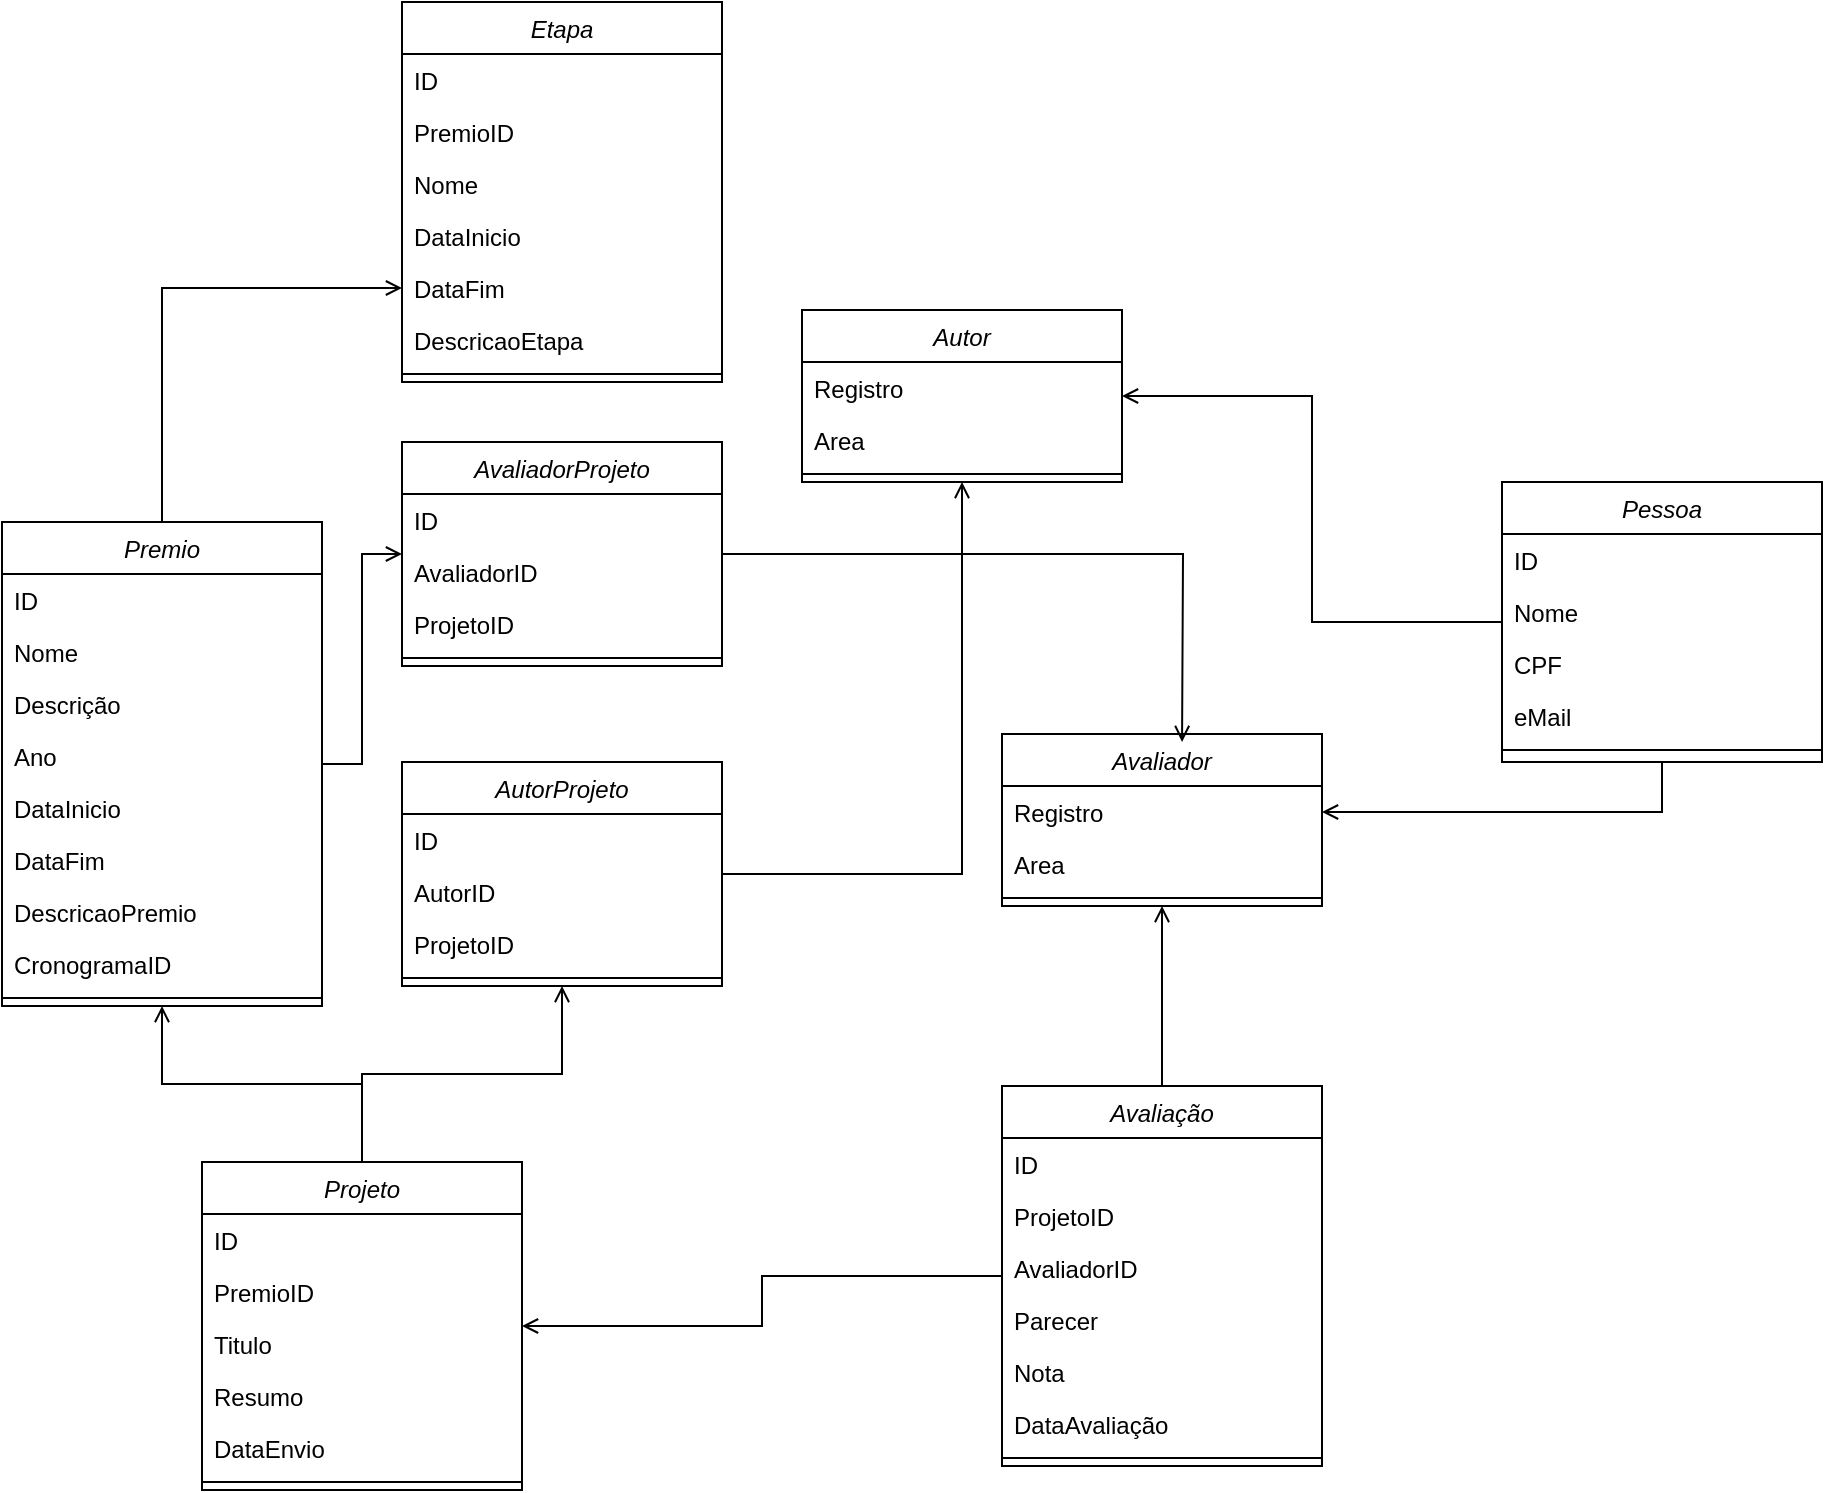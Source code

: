 <mxfile version="20.8.16" type="device"><diagram id="C5RBs43oDa-KdzZeNtuy" name="Page-1"><mxGraphModel dx="819" dy="477" grid="1" gridSize="10" guides="1" tooltips="1" connect="1" arrows="1" fold="1" page="1" pageScale="1" pageWidth="1169" pageHeight="827" math="0" shadow="0"><root><mxCell id="WIyWlLk6GJQsqaUBKTNV-0"/><mxCell id="WIyWlLk6GJQsqaUBKTNV-1" parent="WIyWlLk6GJQsqaUBKTNV-0"/><mxCell id="_KlcqFOkR2gz1ytDMjxA-25" value="" style="edgeStyle=orthogonalEdgeStyle;rounded=0;orthogonalLoop=1;jettySize=auto;html=1;endArrow=open;endFill=0;" parent="WIyWlLk6GJQsqaUBKTNV-1" source="zkfFHV4jXpPFQw0GAbJ--0" target="_KlcqFOkR2gz1ytDMjxA-20" edge="1"><mxGeometry relative="1" as="geometry"/></mxCell><mxCell id="_KlcqFOkR2gz1ytDMjxA-85" style="edgeStyle=orthogonalEdgeStyle;rounded=0;orthogonalLoop=1;jettySize=auto;html=1;endArrow=open;endFill=0;" parent="WIyWlLk6GJQsqaUBKTNV-1" source="zkfFHV4jXpPFQw0GAbJ--0" target="_KlcqFOkR2gz1ytDMjxA-79" edge="1"><mxGeometry relative="1" as="geometry"/></mxCell><mxCell id="zkfFHV4jXpPFQw0GAbJ--0" value="Premio" style="swimlane;fontStyle=2;align=center;verticalAlign=top;childLayout=stackLayout;horizontal=1;startSize=26;horizontalStack=0;resizeParent=1;resizeLast=0;collapsible=1;marginBottom=0;rounded=0;shadow=0;strokeWidth=1;" parent="WIyWlLk6GJQsqaUBKTNV-1" vertex="1"><mxGeometry x="40" y="320" width="160" height="242" as="geometry"><mxRectangle x="220" y="120" width="160" height="26" as="alternateBounds"/></mxGeometry></mxCell><mxCell id="_KlcqFOkR2gz1ytDMjxA-12" value="ID" style="text;align=left;verticalAlign=top;spacingLeft=4;spacingRight=4;overflow=hidden;rotatable=0;points=[[0,0.5],[1,0.5]];portConstraint=eastwest;" parent="zkfFHV4jXpPFQw0GAbJ--0" vertex="1"><mxGeometry y="26" width="160" height="26" as="geometry"/></mxCell><mxCell id="zkfFHV4jXpPFQw0GAbJ--1" value="Nome" style="text;align=left;verticalAlign=top;spacingLeft=4;spacingRight=4;overflow=hidden;rotatable=0;points=[[0,0.5],[1,0.5]];portConstraint=eastwest;" parent="zkfFHV4jXpPFQw0GAbJ--0" vertex="1"><mxGeometry y="52" width="160" height="26" as="geometry"/></mxCell><mxCell id="zkfFHV4jXpPFQw0GAbJ--2" value="Descrição" style="text;align=left;verticalAlign=top;spacingLeft=4;spacingRight=4;overflow=hidden;rotatable=0;points=[[0,0.5],[1,0.5]];portConstraint=eastwest;rounded=0;shadow=0;html=0;" parent="zkfFHV4jXpPFQw0GAbJ--0" vertex="1"><mxGeometry y="78" width="160" height="26" as="geometry"/></mxCell><mxCell id="_KlcqFOkR2gz1ytDMjxA-4" value="Ano" style="text;align=left;verticalAlign=top;spacingLeft=4;spacingRight=4;overflow=hidden;rotatable=0;points=[[0,0.5],[1,0.5]];portConstraint=eastwest;rounded=0;shadow=0;html=0;" parent="zkfFHV4jXpPFQw0GAbJ--0" vertex="1"><mxGeometry y="104" width="160" height="26" as="geometry"/></mxCell><mxCell id="_KlcqFOkR2gz1ytDMjxA-127" value="DataInicio" style="text;align=left;verticalAlign=top;spacingLeft=4;spacingRight=4;overflow=hidden;rotatable=0;points=[[0,0.5],[1,0.5]];portConstraint=eastwest;rounded=0;shadow=0;html=0;" parent="zkfFHV4jXpPFQw0GAbJ--0" vertex="1"><mxGeometry y="130" width="160" height="26" as="geometry"/></mxCell><mxCell id="_KlcqFOkR2gz1ytDMjxA-128" value="DataFim" style="text;align=left;verticalAlign=top;spacingLeft=4;spacingRight=4;overflow=hidden;rotatable=0;points=[[0,0.5],[1,0.5]];portConstraint=eastwest;rounded=0;shadow=0;html=0;" parent="zkfFHV4jXpPFQw0GAbJ--0" vertex="1"><mxGeometry y="156" width="160" height="26" as="geometry"/></mxCell><mxCell id="_KlcqFOkR2gz1ytDMjxA-23" value="DescricaoPremio" style="text;align=left;verticalAlign=top;spacingLeft=4;spacingRight=4;overflow=hidden;rotatable=0;points=[[0,0.5],[1,0.5]];portConstraint=eastwest;rounded=0;shadow=0;html=0;" parent="zkfFHV4jXpPFQw0GAbJ--0" vertex="1"><mxGeometry y="182" width="160" height="26" as="geometry"/></mxCell><mxCell id="zkfFHV4jXpPFQw0GAbJ--3" value="CronogramaID" style="text;align=left;verticalAlign=top;spacingLeft=4;spacingRight=4;overflow=hidden;rotatable=0;points=[[0,0.5],[1,0.5]];portConstraint=eastwest;rounded=0;shadow=0;html=0;" parent="zkfFHV4jXpPFQw0GAbJ--0" vertex="1"><mxGeometry y="208" width="160" height="26" as="geometry"/></mxCell><mxCell id="zkfFHV4jXpPFQw0GAbJ--4" value="" style="line;html=1;strokeWidth=1;align=left;verticalAlign=middle;spacingTop=-1;spacingLeft=3;spacingRight=3;rotatable=0;labelPosition=right;points=[];portConstraint=eastwest;" parent="zkfFHV4jXpPFQw0GAbJ--0" vertex="1"><mxGeometry y="234" width="160" height="8" as="geometry"/></mxCell><mxCell id="_KlcqFOkR2gz1ytDMjxA-13" value="Etapa" style="swimlane;fontStyle=2;align=center;verticalAlign=top;childLayout=stackLayout;horizontal=1;startSize=26;horizontalStack=0;resizeParent=1;resizeLast=0;collapsible=1;marginBottom=0;rounded=0;shadow=0;strokeWidth=1;" parent="WIyWlLk6GJQsqaUBKTNV-1" vertex="1"><mxGeometry x="240" y="60" width="160" height="190" as="geometry"><mxRectangle x="220" y="120" width="160" height="26" as="alternateBounds"/></mxGeometry></mxCell><mxCell id="_KlcqFOkR2gz1ytDMjxA-18" value="ID" style="text;align=left;verticalAlign=top;spacingLeft=4;spacingRight=4;overflow=hidden;rotatable=0;points=[[0,0.5],[1,0.5]];portConstraint=eastwest;" parent="_KlcqFOkR2gz1ytDMjxA-13" vertex="1"><mxGeometry y="26" width="160" height="26" as="geometry"/></mxCell><mxCell id="_KlcqFOkR2gz1ytDMjxA-15" value="PremioID" style="text;align=left;verticalAlign=top;spacingLeft=4;spacingRight=4;overflow=hidden;rotatable=0;points=[[0,0.5],[1,0.5]];portConstraint=eastwest;rounded=0;shadow=0;html=0;" parent="_KlcqFOkR2gz1ytDMjxA-13" vertex="1"><mxGeometry y="52" width="160" height="26" as="geometry"/></mxCell><mxCell id="_KlcqFOkR2gz1ytDMjxA-14" value="Nome" style="text;align=left;verticalAlign=top;spacingLeft=4;spacingRight=4;overflow=hidden;rotatable=0;points=[[0,0.5],[1,0.5]];portConstraint=eastwest;" parent="_KlcqFOkR2gz1ytDMjxA-13" vertex="1"><mxGeometry y="78" width="160" height="26" as="geometry"/></mxCell><mxCell id="_KlcqFOkR2gz1ytDMjxA-21" value="DataInicio" style="text;align=left;verticalAlign=top;spacingLeft=4;spacingRight=4;overflow=hidden;rotatable=0;points=[[0,0.5],[1,0.5]];portConstraint=eastwest;rounded=0;shadow=0;html=0;" parent="_KlcqFOkR2gz1ytDMjxA-13" vertex="1"><mxGeometry y="104" width="160" height="26" as="geometry"/></mxCell><mxCell id="_KlcqFOkR2gz1ytDMjxA-20" value="DataFim" style="text;align=left;verticalAlign=top;spacingLeft=4;spacingRight=4;overflow=hidden;rotatable=0;points=[[0,0.5],[1,0.5]];portConstraint=eastwest;rounded=0;shadow=0;html=0;" parent="_KlcqFOkR2gz1ytDMjxA-13" vertex="1"><mxGeometry y="130" width="160" height="26" as="geometry"/></mxCell><mxCell id="_KlcqFOkR2gz1ytDMjxA-22" value="DescricaoEtapa" style="text;align=left;verticalAlign=top;spacingLeft=4;spacingRight=4;overflow=hidden;rotatable=0;points=[[0,0.5],[1,0.5]];portConstraint=eastwest;rounded=0;shadow=0;html=0;" parent="_KlcqFOkR2gz1ytDMjxA-13" vertex="1"><mxGeometry y="156" width="160" height="26" as="geometry"/></mxCell><mxCell id="_KlcqFOkR2gz1ytDMjxA-16" value="" style="line;html=1;strokeWidth=1;align=left;verticalAlign=middle;spacingTop=-1;spacingLeft=3;spacingRight=3;rotatable=0;labelPosition=right;points=[];portConstraint=eastwest;" parent="_KlcqFOkR2gz1ytDMjxA-13" vertex="1"><mxGeometry y="182" width="160" height="8" as="geometry"/></mxCell><mxCell id="_KlcqFOkR2gz1ytDMjxA-88" style="edgeStyle=orthogonalEdgeStyle;rounded=0;orthogonalLoop=1;jettySize=auto;html=1;endArrow=open;endFill=0;" parent="WIyWlLk6GJQsqaUBKTNV-1" source="_KlcqFOkR2gz1ytDMjxA-44" target="_KlcqFOkR2gz1ytDMjxA-66" edge="1"><mxGeometry relative="1" as="geometry"/></mxCell><mxCell id="_KlcqFOkR2gz1ytDMjxA-89" style="edgeStyle=orthogonalEdgeStyle;rounded=0;orthogonalLoop=1;jettySize=auto;html=1;endArrow=open;endFill=0;entryX=1;entryY=0.5;entryDx=0;entryDy=0;" parent="WIyWlLk6GJQsqaUBKTNV-1" source="_KlcqFOkR2gz1ytDMjxA-44" target="_KlcqFOkR2gz1ytDMjxA-75" edge="1"><mxGeometry relative="1" as="geometry"><mxPoint x="730" y="460" as="targetPoint"/></mxGeometry></mxCell><mxCell id="_KlcqFOkR2gz1ytDMjxA-44" value="Pessoa" style="swimlane;fontStyle=2;align=center;verticalAlign=top;childLayout=stackLayout;horizontal=1;startSize=26;horizontalStack=0;resizeParent=1;resizeLast=0;collapsible=1;marginBottom=0;rounded=0;shadow=0;strokeWidth=1;" parent="WIyWlLk6GJQsqaUBKTNV-1" vertex="1"><mxGeometry x="790" y="300" width="160" height="140" as="geometry"><mxRectangle x="220" y="120" width="160" height="26" as="alternateBounds"/></mxGeometry></mxCell><mxCell id="JxaVIN9anvwZZlhdg2Lp-0" value="ID" style="text;align=left;verticalAlign=top;spacingLeft=4;spacingRight=4;overflow=hidden;rotatable=0;points=[[0,0.5],[1,0.5]];portConstraint=eastwest;" vertex="1" parent="_KlcqFOkR2gz1ytDMjxA-44"><mxGeometry y="26" width="160" height="26" as="geometry"/></mxCell><mxCell id="_KlcqFOkR2gz1ytDMjxA-46" value="Nome" style="text;align=left;verticalAlign=top;spacingLeft=4;spacingRight=4;overflow=hidden;rotatable=0;points=[[0,0.5],[1,0.5]];portConstraint=eastwest;" parent="_KlcqFOkR2gz1ytDMjxA-44" vertex="1"><mxGeometry y="52" width="160" height="26" as="geometry"/></mxCell><mxCell id="_KlcqFOkR2gz1ytDMjxA-47" value="CPF" style="text;align=left;verticalAlign=top;spacingLeft=4;spacingRight=4;overflow=hidden;rotatable=0;points=[[0,0.5],[1,0.5]];portConstraint=eastwest;rounded=0;shadow=0;html=0;" parent="_KlcqFOkR2gz1ytDMjxA-44" vertex="1"><mxGeometry y="78" width="160" height="26" as="geometry"/></mxCell><mxCell id="_KlcqFOkR2gz1ytDMjxA-48" value="eMail" style="text;align=left;verticalAlign=top;spacingLeft=4;spacingRight=4;overflow=hidden;rotatable=0;points=[[0,0.5],[1,0.5]];portConstraint=eastwest;rounded=0;shadow=0;html=0;" parent="_KlcqFOkR2gz1ytDMjxA-44" vertex="1"><mxGeometry y="104" width="160" height="26" as="geometry"/></mxCell><mxCell id="_KlcqFOkR2gz1ytDMjxA-49" value="" style="line;html=1;strokeWidth=1;align=left;verticalAlign=middle;spacingTop=-1;spacingLeft=3;spacingRight=3;rotatable=0;labelPosition=right;points=[];portConstraint=eastwest;" parent="_KlcqFOkR2gz1ytDMjxA-44" vertex="1"><mxGeometry y="130" width="160" height="8" as="geometry"/></mxCell><mxCell id="_KlcqFOkR2gz1ytDMjxA-66" value="Autor" style="swimlane;fontStyle=2;align=center;verticalAlign=top;childLayout=stackLayout;horizontal=1;startSize=26;horizontalStack=0;resizeParent=1;resizeLast=0;collapsible=1;marginBottom=0;rounded=0;shadow=0;strokeWidth=1;" parent="WIyWlLk6GJQsqaUBKTNV-1" vertex="1"><mxGeometry x="440" y="214" width="160" height="86" as="geometry"><mxRectangle x="220" y="120" width="160" height="26" as="alternateBounds"/></mxGeometry></mxCell><mxCell id="_KlcqFOkR2gz1ytDMjxA-67" value="Registro" style="text;align=left;verticalAlign=top;spacingLeft=4;spacingRight=4;overflow=hidden;rotatable=0;points=[[0,0.5],[1,0.5]];portConstraint=eastwest;rounded=0;shadow=0;html=0;" parent="_KlcqFOkR2gz1ytDMjxA-66" vertex="1"><mxGeometry y="26" width="160" height="26" as="geometry"/></mxCell><mxCell id="_KlcqFOkR2gz1ytDMjxA-69" value="Area" style="text;align=left;verticalAlign=top;spacingLeft=4;spacingRight=4;overflow=hidden;rotatable=0;points=[[0,0.5],[1,0.5]];portConstraint=eastwest;rounded=0;shadow=0;html=0;" parent="_KlcqFOkR2gz1ytDMjxA-66" vertex="1"><mxGeometry y="52" width="160" height="26" as="geometry"/></mxCell><mxCell id="_KlcqFOkR2gz1ytDMjxA-68" value="" style="line;html=1;strokeWidth=1;align=left;verticalAlign=middle;spacingTop=-1;spacingLeft=3;spacingRight=3;rotatable=0;labelPosition=right;points=[];portConstraint=eastwest;" parent="_KlcqFOkR2gz1ytDMjxA-66" vertex="1"><mxGeometry y="78" width="160" height="8" as="geometry"/></mxCell><mxCell id="_KlcqFOkR2gz1ytDMjxA-72" value="Avaliador" style="swimlane;fontStyle=2;align=center;verticalAlign=top;childLayout=stackLayout;horizontal=1;startSize=26;horizontalStack=0;resizeParent=1;resizeLast=0;collapsible=1;marginBottom=0;rounded=0;shadow=0;strokeWidth=1;" parent="WIyWlLk6GJQsqaUBKTNV-1" vertex="1"><mxGeometry x="540" y="426" width="160" height="86" as="geometry"><mxRectangle x="220" y="120" width="160" height="26" as="alternateBounds"/></mxGeometry></mxCell><mxCell id="_KlcqFOkR2gz1ytDMjxA-75" value="Registro" style="text;align=left;verticalAlign=top;spacingLeft=4;spacingRight=4;overflow=hidden;rotatable=0;points=[[0,0.5],[1,0.5]];portConstraint=eastwest;rounded=0;shadow=0;html=0;" parent="_KlcqFOkR2gz1ytDMjxA-72" vertex="1"><mxGeometry y="26" width="160" height="26" as="geometry"/></mxCell><mxCell id="_KlcqFOkR2gz1ytDMjxA-76" value="Area" style="text;align=left;verticalAlign=top;spacingLeft=4;spacingRight=4;overflow=hidden;rotatable=0;points=[[0,0.5],[1,0.5]];portConstraint=eastwest;rounded=0;shadow=0;html=0;" parent="_KlcqFOkR2gz1ytDMjxA-72" vertex="1"><mxGeometry y="52" width="160" height="26" as="geometry"/></mxCell><mxCell id="_KlcqFOkR2gz1ytDMjxA-77" value="" style="line;html=1;strokeWidth=1;align=left;verticalAlign=middle;spacingTop=-1;spacingLeft=3;spacingRight=3;rotatable=0;labelPosition=right;points=[];portConstraint=eastwest;" parent="_KlcqFOkR2gz1ytDMjxA-72" vertex="1"><mxGeometry y="78" width="160" height="8" as="geometry"/></mxCell><mxCell id="_KlcqFOkR2gz1ytDMjxA-87" style="edgeStyle=orthogonalEdgeStyle;rounded=0;orthogonalLoop=1;jettySize=auto;html=1;endArrow=open;endFill=0;" parent="WIyWlLk6GJQsqaUBKTNV-1" source="_KlcqFOkR2gz1ytDMjxA-79" edge="1"><mxGeometry relative="1" as="geometry"><mxPoint x="630.029" y="430" as="targetPoint"/></mxGeometry></mxCell><mxCell id="_KlcqFOkR2gz1ytDMjxA-79" value="AvaliadorProjeto" style="swimlane;fontStyle=2;align=center;verticalAlign=top;childLayout=stackLayout;horizontal=1;startSize=26;horizontalStack=0;resizeParent=1;resizeLast=0;collapsible=1;marginBottom=0;rounded=0;shadow=0;strokeWidth=1;" parent="WIyWlLk6GJQsqaUBKTNV-1" vertex="1"><mxGeometry x="240" y="280" width="160" height="112" as="geometry"><mxRectangle x="220" y="120" width="160" height="26" as="alternateBounds"/></mxGeometry></mxCell><mxCell id="_KlcqFOkR2gz1ytDMjxA-80" value="ID" style="text;align=left;verticalAlign=top;spacingLeft=4;spacingRight=4;overflow=hidden;rotatable=0;points=[[0,0.5],[1,0.5]];portConstraint=eastwest;rounded=0;shadow=0;html=0;" parent="_KlcqFOkR2gz1ytDMjxA-79" vertex="1"><mxGeometry y="26" width="160" height="26" as="geometry"/></mxCell><mxCell id="_KlcqFOkR2gz1ytDMjxA-81" value="AvaliadorID" style="text;align=left;verticalAlign=top;spacingLeft=4;spacingRight=4;overflow=hidden;rotatable=0;points=[[0,0.5],[1,0.5]];portConstraint=eastwest;rounded=0;shadow=0;html=0;" parent="_KlcqFOkR2gz1ytDMjxA-79" vertex="1"><mxGeometry y="52" width="160" height="26" as="geometry"/></mxCell><mxCell id="_KlcqFOkR2gz1ytDMjxA-82" value="ProjetoID" style="text;align=left;verticalAlign=top;spacingLeft=4;spacingRight=4;overflow=hidden;rotatable=0;points=[[0,0.5],[1,0.5]];portConstraint=eastwest;rounded=0;shadow=0;html=0;" parent="_KlcqFOkR2gz1ytDMjxA-79" vertex="1"><mxGeometry y="78" width="160" height="26" as="geometry"/></mxCell><mxCell id="_KlcqFOkR2gz1ytDMjxA-83" value="" style="line;html=1;strokeWidth=1;align=left;verticalAlign=middle;spacingTop=-1;spacingLeft=3;spacingRight=3;rotatable=0;labelPosition=right;points=[];portConstraint=eastwest;" parent="_KlcqFOkR2gz1ytDMjxA-79" vertex="1"><mxGeometry y="104" width="160" height="8" as="geometry"/></mxCell><mxCell id="_KlcqFOkR2gz1ytDMjxA-108" style="edgeStyle=orthogonalEdgeStyle;rounded=0;orthogonalLoop=1;jettySize=auto;html=1;endArrow=open;endFill=0;" parent="WIyWlLk6GJQsqaUBKTNV-1" source="_KlcqFOkR2gz1ytDMjxA-99" target="zkfFHV4jXpPFQw0GAbJ--0" edge="1"><mxGeometry relative="1" as="geometry"/></mxCell><mxCell id="_KlcqFOkR2gz1ytDMjxA-114" style="edgeStyle=orthogonalEdgeStyle;rounded=0;orthogonalLoop=1;jettySize=auto;html=1;endArrow=open;endFill=0;" parent="WIyWlLk6GJQsqaUBKTNV-1" source="_KlcqFOkR2gz1ytDMjxA-99" target="_KlcqFOkR2gz1ytDMjxA-109" edge="1"><mxGeometry relative="1" as="geometry"/></mxCell><mxCell id="_KlcqFOkR2gz1ytDMjxA-99" value="Projeto" style="swimlane;fontStyle=2;align=center;verticalAlign=top;childLayout=stackLayout;horizontal=1;startSize=26;horizontalStack=0;resizeParent=1;resizeLast=0;collapsible=1;marginBottom=0;rounded=0;shadow=0;strokeWidth=1;" parent="WIyWlLk6GJQsqaUBKTNV-1" vertex="1"><mxGeometry x="140" y="640" width="160" height="164" as="geometry"><mxRectangle x="220" y="120" width="160" height="26" as="alternateBounds"/></mxGeometry></mxCell><mxCell id="_KlcqFOkR2gz1ytDMjxA-100" value="ID" style="text;align=left;verticalAlign=top;spacingLeft=4;spacingRight=4;overflow=hidden;rotatable=0;points=[[0,0.5],[1,0.5]];portConstraint=eastwest;" parent="_KlcqFOkR2gz1ytDMjxA-99" vertex="1"><mxGeometry y="26" width="160" height="26" as="geometry"/></mxCell><mxCell id="_KlcqFOkR2gz1ytDMjxA-101" value="PremioID" style="text;align=left;verticalAlign=top;spacingLeft=4;spacingRight=4;overflow=hidden;rotatable=0;points=[[0,0.5],[1,0.5]];portConstraint=eastwest;rounded=0;shadow=0;html=0;" parent="_KlcqFOkR2gz1ytDMjxA-99" vertex="1"><mxGeometry y="52" width="160" height="26" as="geometry"/></mxCell><mxCell id="_KlcqFOkR2gz1ytDMjxA-102" value="Titulo" style="text;align=left;verticalAlign=top;spacingLeft=4;spacingRight=4;overflow=hidden;rotatable=0;points=[[0,0.5],[1,0.5]];portConstraint=eastwest;" parent="_KlcqFOkR2gz1ytDMjxA-99" vertex="1"><mxGeometry y="78" width="160" height="26" as="geometry"/></mxCell><mxCell id="_KlcqFOkR2gz1ytDMjxA-103" value="Resumo" style="text;align=left;verticalAlign=top;spacingLeft=4;spacingRight=4;overflow=hidden;rotatable=0;points=[[0,0.5],[1,0.5]];portConstraint=eastwest;rounded=0;shadow=0;html=0;" parent="_KlcqFOkR2gz1ytDMjxA-99" vertex="1"><mxGeometry y="104" width="160" height="26" as="geometry"/></mxCell><mxCell id="_KlcqFOkR2gz1ytDMjxA-104" value="DataEnvio" style="text;align=left;verticalAlign=top;spacingLeft=4;spacingRight=4;overflow=hidden;rotatable=0;points=[[0,0.5],[1,0.5]];portConstraint=eastwest;rounded=0;shadow=0;html=0;" parent="_KlcqFOkR2gz1ytDMjxA-99" vertex="1"><mxGeometry y="130" width="160" height="26" as="geometry"/></mxCell><mxCell id="_KlcqFOkR2gz1ytDMjxA-106" value="" style="line;html=1;strokeWidth=1;align=left;verticalAlign=middle;spacingTop=-1;spacingLeft=3;spacingRight=3;rotatable=0;labelPosition=right;points=[];portConstraint=eastwest;" parent="_KlcqFOkR2gz1ytDMjxA-99" vertex="1"><mxGeometry y="156" width="160" height="8" as="geometry"/></mxCell><mxCell id="_KlcqFOkR2gz1ytDMjxA-115" style="edgeStyle=orthogonalEdgeStyle;rounded=0;orthogonalLoop=1;jettySize=auto;html=1;endArrow=open;endFill=0;" parent="WIyWlLk6GJQsqaUBKTNV-1" source="_KlcqFOkR2gz1ytDMjxA-109" target="_KlcqFOkR2gz1ytDMjxA-66" edge="1"><mxGeometry relative="1" as="geometry"/></mxCell><mxCell id="_KlcqFOkR2gz1ytDMjxA-109" value="AutorProjeto" style="swimlane;fontStyle=2;align=center;verticalAlign=top;childLayout=stackLayout;horizontal=1;startSize=26;horizontalStack=0;resizeParent=1;resizeLast=0;collapsible=1;marginBottom=0;rounded=0;shadow=0;strokeWidth=1;" parent="WIyWlLk6GJQsqaUBKTNV-1" vertex="1"><mxGeometry x="240" y="440" width="160" height="112" as="geometry"><mxRectangle x="220" y="120" width="160" height="26" as="alternateBounds"/></mxGeometry></mxCell><mxCell id="_KlcqFOkR2gz1ytDMjxA-110" value="ID" style="text;align=left;verticalAlign=top;spacingLeft=4;spacingRight=4;overflow=hidden;rotatable=0;points=[[0,0.5],[1,0.5]];portConstraint=eastwest;rounded=0;shadow=0;html=0;" parent="_KlcqFOkR2gz1ytDMjxA-109" vertex="1"><mxGeometry y="26" width="160" height="26" as="geometry"/></mxCell><mxCell id="_KlcqFOkR2gz1ytDMjxA-111" value="AutorID" style="text;align=left;verticalAlign=top;spacingLeft=4;spacingRight=4;overflow=hidden;rotatable=0;points=[[0,0.5],[1,0.5]];portConstraint=eastwest;rounded=0;shadow=0;html=0;" parent="_KlcqFOkR2gz1ytDMjxA-109" vertex="1"><mxGeometry y="52" width="160" height="26" as="geometry"/></mxCell><mxCell id="_KlcqFOkR2gz1ytDMjxA-112" value="ProjetoID" style="text;align=left;verticalAlign=top;spacingLeft=4;spacingRight=4;overflow=hidden;rotatable=0;points=[[0,0.5],[1,0.5]];portConstraint=eastwest;rounded=0;shadow=0;html=0;" parent="_KlcqFOkR2gz1ytDMjxA-109" vertex="1"><mxGeometry y="78" width="160" height="26" as="geometry"/></mxCell><mxCell id="_KlcqFOkR2gz1ytDMjxA-113" value="" style="line;html=1;strokeWidth=1;align=left;verticalAlign=middle;spacingTop=-1;spacingLeft=3;spacingRight=3;rotatable=0;labelPosition=right;points=[];portConstraint=eastwest;" parent="_KlcqFOkR2gz1ytDMjxA-109" vertex="1"><mxGeometry y="104" width="160" height="8" as="geometry"/></mxCell><mxCell id="_KlcqFOkR2gz1ytDMjxA-125" style="edgeStyle=orthogonalEdgeStyle;rounded=0;orthogonalLoop=1;jettySize=auto;html=1;endArrow=open;endFill=0;" parent="WIyWlLk6GJQsqaUBKTNV-1" source="_KlcqFOkR2gz1ytDMjxA-116" target="_KlcqFOkR2gz1ytDMjxA-99" edge="1"><mxGeometry relative="1" as="geometry"/></mxCell><mxCell id="_KlcqFOkR2gz1ytDMjxA-126" style="edgeStyle=orthogonalEdgeStyle;rounded=0;orthogonalLoop=1;jettySize=auto;html=1;endArrow=open;endFill=0;entryX=0.5;entryY=1;entryDx=0;entryDy=0;" parent="WIyWlLk6GJQsqaUBKTNV-1" source="_KlcqFOkR2gz1ytDMjxA-116" target="_KlcqFOkR2gz1ytDMjxA-72" edge="1"><mxGeometry relative="1" as="geometry"><mxPoint x="630.029" y="542" as="targetPoint"/></mxGeometry></mxCell><mxCell id="_KlcqFOkR2gz1ytDMjxA-116" value="Avaliação" style="swimlane;fontStyle=2;align=center;verticalAlign=top;childLayout=stackLayout;horizontal=1;startSize=26;horizontalStack=0;resizeParent=1;resizeLast=0;collapsible=1;marginBottom=0;rounded=0;shadow=0;strokeWidth=1;" parent="WIyWlLk6GJQsqaUBKTNV-1" vertex="1"><mxGeometry x="540" y="602" width="160" height="190" as="geometry"><mxRectangle x="220" y="120" width="160" height="26" as="alternateBounds"/></mxGeometry></mxCell><mxCell id="_KlcqFOkR2gz1ytDMjxA-117" value="ID" style="text;align=left;verticalAlign=top;spacingLeft=4;spacingRight=4;overflow=hidden;rotatable=0;points=[[0,0.5],[1,0.5]];portConstraint=eastwest;rounded=0;shadow=0;html=0;" parent="_KlcqFOkR2gz1ytDMjxA-116" vertex="1"><mxGeometry y="26" width="160" height="26" as="geometry"/></mxCell><mxCell id="_KlcqFOkR2gz1ytDMjxA-118" value="ProjetoID" style="text;align=left;verticalAlign=top;spacingLeft=4;spacingRight=4;overflow=hidden;rotatable=0;points=[[0,0.5],[1,0.5]];portConstraint=eastwest;rounded=0;shadow=0;html=0;" parent="_KlcqFOkR2gz1ytDMjxA-116" vertex="1"><mxGeometry y="52" width="160" height="26" as="geometry"/></mxCell><mxCell id="_KlcqFOkR2gz1ytDMjxA-120" value="AvaliadorID" style="text;align=left;verticalAlign=top;spacingLeft=4;spacingRight=4;overflow=hidden;rotatable=0;points=[[0,0.5],[1,0.5]];portConstraint=eastwest;rounded=0;shadow=0;html=0;" parent="_KlcqFOkR2gz1ytDMjxA-116" vertex="1"><mxGeometry y="78" width="160" height="26" as="geometry"/></mxCell><mxCell id="_KlcqFOkR2gz1ytDMjxA-121" value="Parecer" style="text;align=left;verticalAlign=top;spacingLeft=4;spacingRight=4;overflow=hidden;rotatable=0;points=[[0,0.5],[1,0.5]];portConstraint=eastwest;rounded=0;shadow=0;html=0;" parent="_KlcqFOkR2gz1ytDMjxA-116" vertex="1"><mxGeometry y="104" width="160" height="26" as="geometry"/></mxCell><mxCell id="_KlcqFOkR2gz1ytDMjxA-122" value="Nota" style="text;align=left;verticalAlign=top;spacingLeft=4;spacingRight=4;overflow=hidden;rotatable=0;points=[[0,0.5],[1,0.5]];portConstraint=eastwest;rounded=0;shadow=0;html=0;" parent="_KlcqFOkR2gz1ytDMjxA-116" vertex="1"><mxGeometry y="130" width="160" height="26" as="geometry"/></mxCell><mxCell id="_KlcqFOkR2gz1ytDMjxA-123" value="DataAvaliação" style="text;align=left;verticalAlign=top;spacingLeft=4;spacingRight=4;overflow=hidden;rotatable=0;points=[[0,0.5],[1,0.5]];portConstraint=eastwest;rounded=0;shadow=0;html=0;" parent="_KlcqFOkR2gz1ytDMjxA-116" vertex="1"><mxGeometry y="156" width="160" height="26" as="geometry"/></mxCell><mxCell id="_KlcqFOkR2gz1ytDMjxA-119" value="" style="line;html=1;strokeWidth=1;align=left;verticalAlign=middle;spacingTop=-1;spacingLeft=3;spacingRight=3;rotatable=0;labelPosition=right;points=[];portConstraint=eastwest;" parent="_KlcqFOkR2gz1ytDMjxA-116" vertex="1"><mxGeometry y="182" width="160" height="8" as="geometry"/></mxCell></root></mxGraphModel></diagram></mxfile>